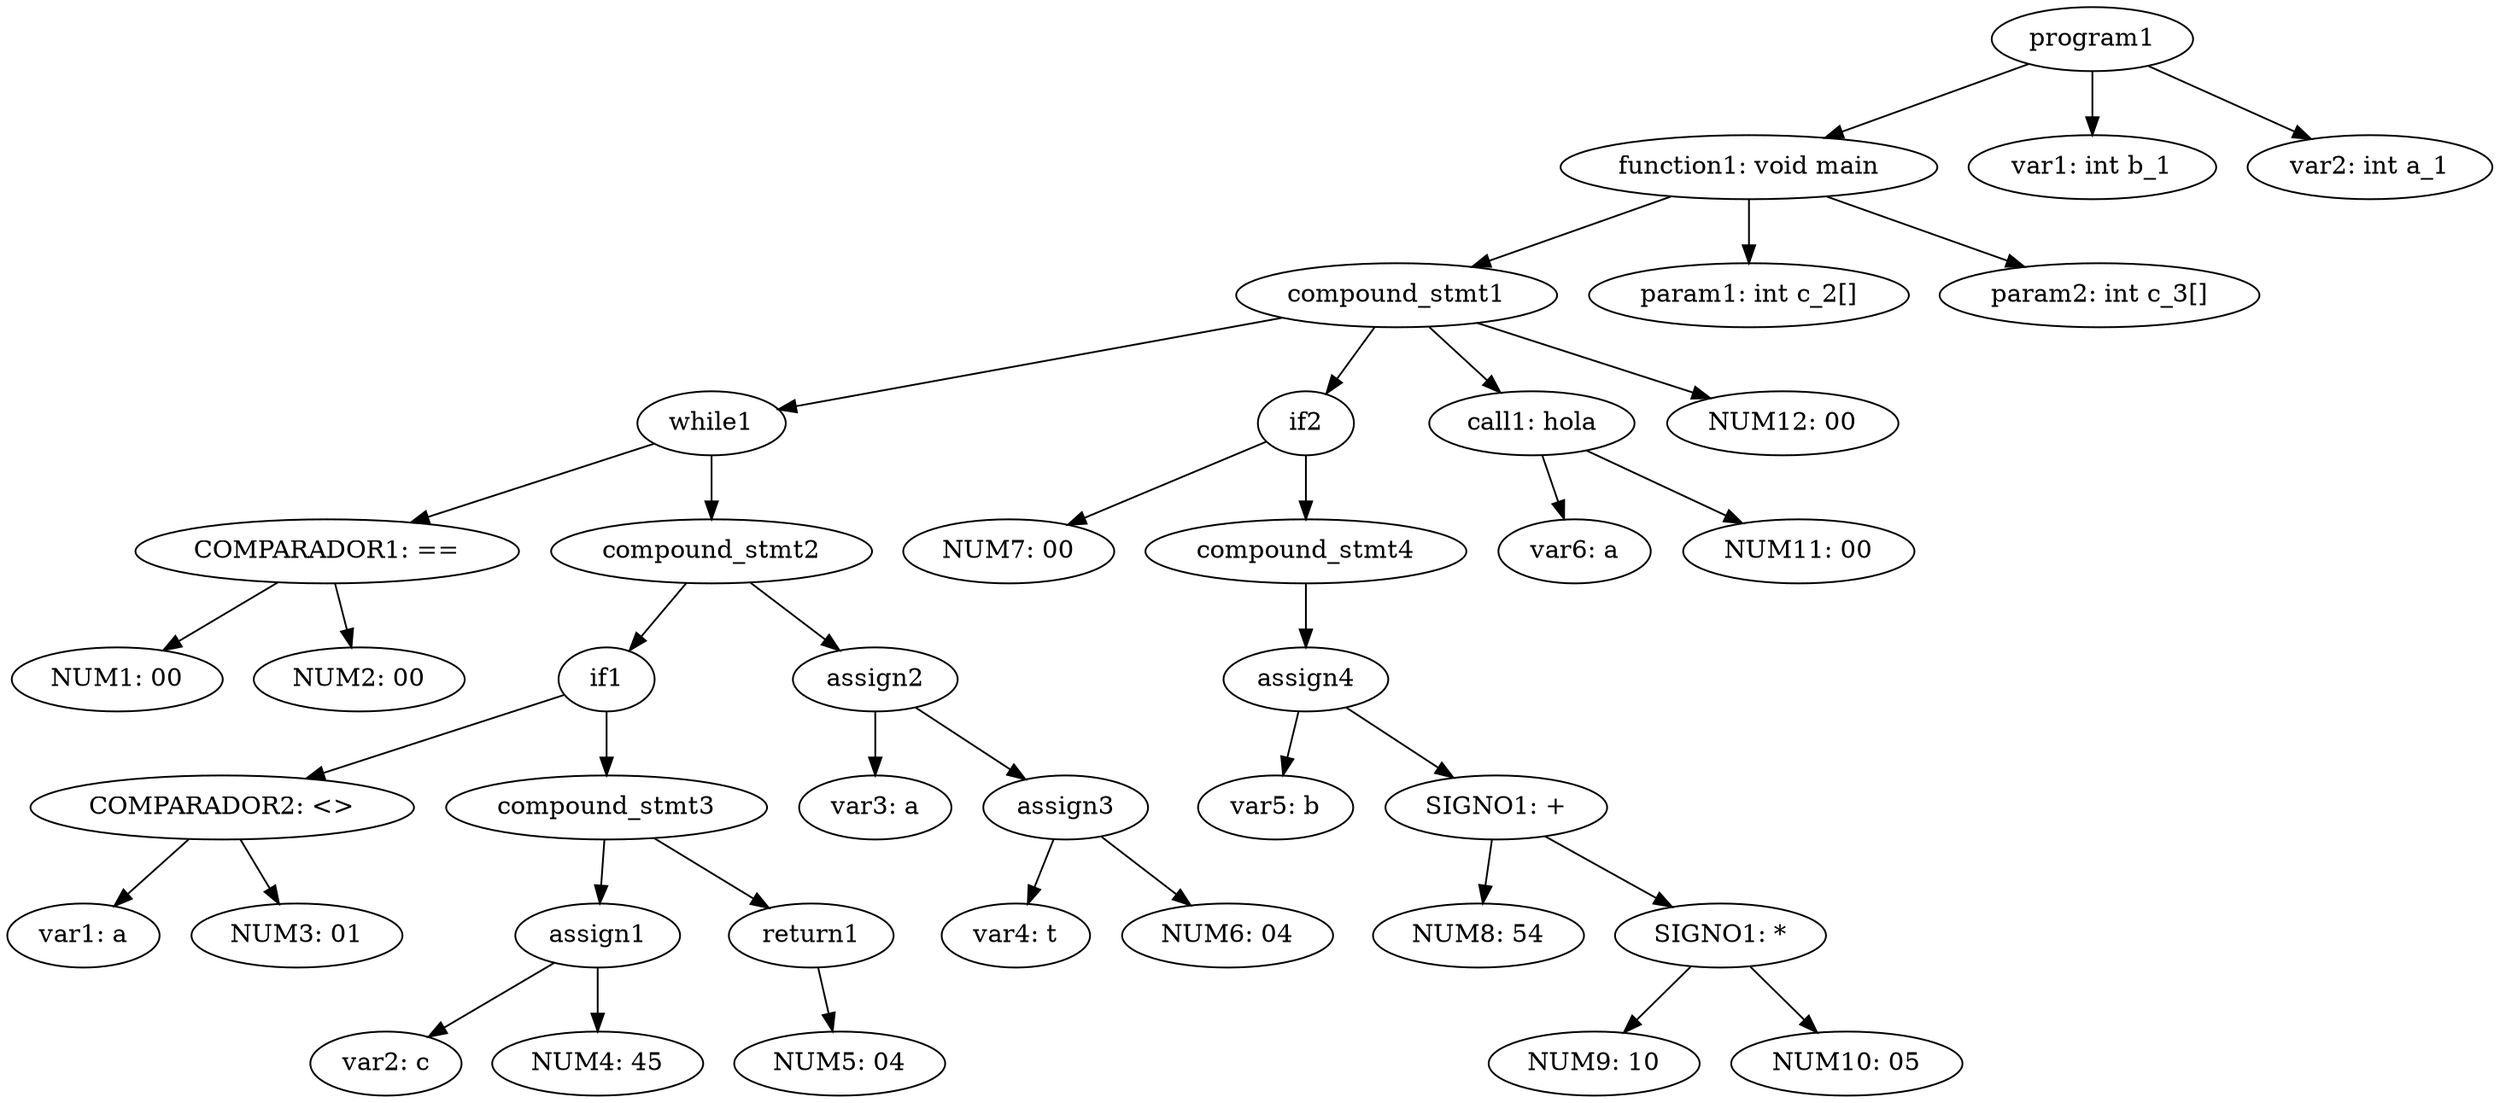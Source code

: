 digraph G {
	"program1" -> "function1: void main"
	"function1: void main" -> "compound_stmt1"
	"compound_stmt1" -> "while1"
	"while1" -> "COMPARADOR1: =="
	"COMPARADOR1: ==" -> "NUM1: 00"
	"COMPARADOR1: ==" -> "NUM2: 00"
	"while1" -> "compound_stmt2"
	"compound_stmt2" -> "if1"
	"if1" -> "COMPARADOR2: <>"
	"COMPARADOR2: <>" -> "var1: a"
	"COMPARADOR2: <>" -> "NUM3: 01"
	"if1" -> "compound_stmt3"
	"compound_stmt3" -> "assign1"
	"assign1" -> "var2: c"
	"assign1" -> "NUM4: 45"
	"compound_stmt3" -> "return1"
	"return1" -> "NUM5: 04"
	"compound_stmt2" -> "assign2"
	"assign2" -> "var3: a"
	"assign2" -> "assign3"
	"assign3" -> "var4: t"
	"assign3" -> "NUM6: 04"
	"compound_stmt1" -> "if2"
	"if2" -> "NUM7: 00"
	"if2" -> "compound_stmt4"
	"compound_stmt4" -> "assign4"
	"assign4" -> "var5: b"
	"assign4" -> "SIGNO1: +"
	"SIGNO1: +" -> "NUM8: 54"
	"SIGNO1: +" -> "SIGNO1: *"
	"SIGNO1: *" -> "NUM9: 10"
	"SIGNO1: *" -> "NUM10: 05"
	"compound_stmt1" -> "call1: hola"
	"call1: hola" -> "var6: a"
	"call1: hola" -> "NUM11: 00"
	"compound_stmt1" -> "NUM12: 00"
	"function1: void main" -> "param1: int c_2[]"
	"function1: void main" -> "param2: int c_3[]"
	"program1" -> "var1: int b_1"
	"program1" -> "var2: int a_1"
}